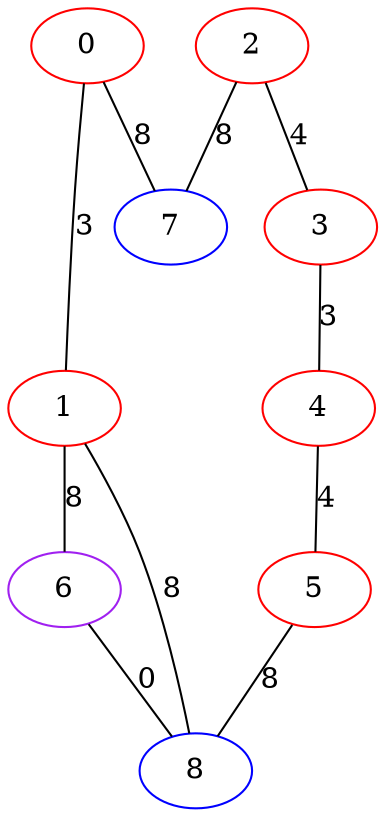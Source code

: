 graph "" {
0 [color=red, weight=1];
1 [color=red, weight=1];
2 [color=red, weight=1];
3 [color=red, weight=1];
4 [color=red, weight=1];
5 [color=red, weight=1];
6 [color=purple, weight=4];
7 [color=blue, weight=3];
8 [color=blue, weight=3];
0 -- 1  [key=0, label=3];
0 -- 7  [key=0, label=8];
1 -- 8  [key=0, label=8];
1 -- 6  [key=0, label=8];
2 -- 3  [key=0, label=4];
2 -- 7  [key=0, label=8];
3 -- 4  [key=0, label=3];
4 -- 5  [key=0, label=4];
5 -- 8  [key=0, label=8];
6 -- 8  [key=0, label=0];
}
